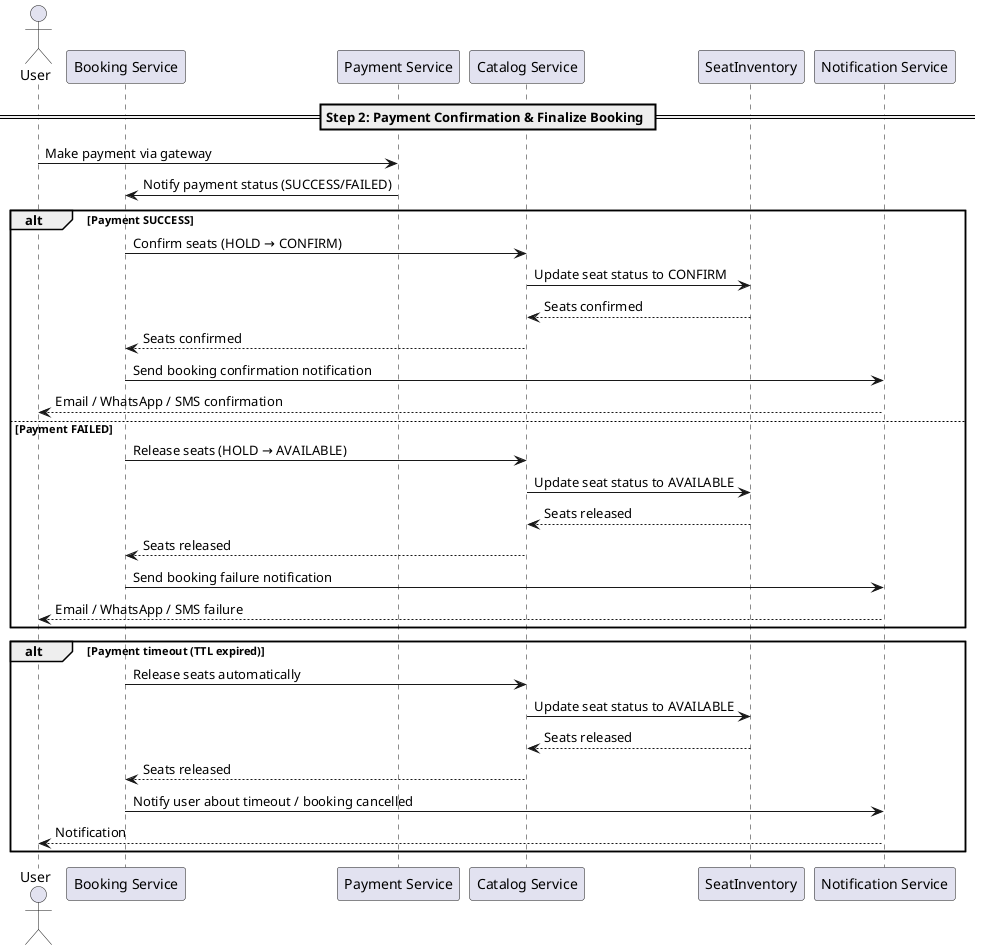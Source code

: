 @startuml
== Step 2: Payment Confirmation & Finalize Booking ==

actor User
participant "Booking Service" as BS
participant "Payment Service" as PS
participant "Catalog Service" as CS
participant "SeatInventory" as SI
participant "Notification Service" as NS

User -> PS : Make payment via gateway
PS -> BS : Notify payment status (SUCCESS/FAILED)

alt Payment SUCCESS
    BS -> CS : Confirm seats (HOLD → CONFIRM)
    CS -> SI : Update seat status to CONFIRM
    SI --> CS : Seats confirmed
    CS --> BS : Seats confirmed

    BS -> NS : Send booking confirmation notification
    NS --> User : Email / WhatsApp / SMS confirmation
else Payment FAILED
    BS -> CS : Release seats (HOLD → AVAILABLE)
    CS -> SI : Update seat status to AVAILABLE
    SI --> CS : Seats released
    CS --> BS : Seats released

    BS -> NS : Send booking failure notification
    NS --> User : Email / WhatsApp / SMS failure
end

alt Payment timeout (TTL expired)
    BS -> CS : Release seats automatically
    CS -> SI : Update seat status to AVAILABLE
    SI --> CS : Seats released
    CS --> BS : Seats released
    BS -> NS : Notify user about timeout / booking cancelled
    NS --> User : Notification
end
@enduml
